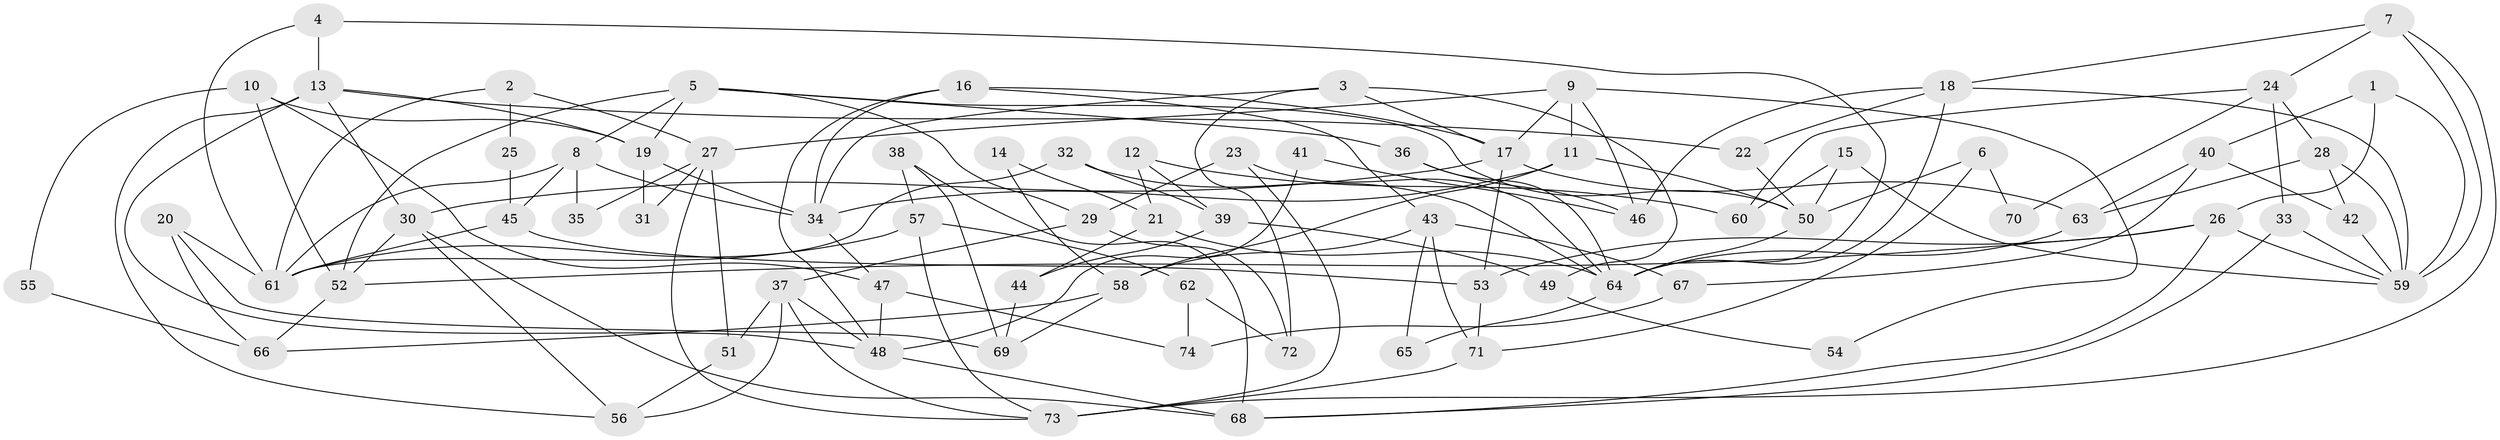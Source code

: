 // coarse degree distribution, {6: 0.13636363636363635, 7: 0.09090909090909091, 14: 0.022727272727272728, 3: 0.25, 5: 0.13636363636363635, 4: 0.18181818181818182, 2: 0.09090909090909091, 12: 0.022727272727272728, 8: 0.022727272727272728, 10: 0.022727272727272728, 9: 0.022727272727272728}
// Generated by graph-tools (version 1.1) at 2025/18/03/04/25 18:18:33]
// undirected, 74 vertices, 148 edges
graph export_dot {
graph [start="1"]
  node [color=gray90,style=filled];
  1;
  2;
  3;
  4;
  5;
  6;
  7;
  8;
  9;
  10;
  11;
  12;
  13;
  14;
  15;
  16;
  17;
  18;
  19;
  20;
  21;
  22;
  23;
  24;
  25;
  26;
  27;
  28;
  29;
  30;
  31;
  32;
  33;
  34;
  35;
  36;
  37;
  38;
  39;
  40;
  41;
  42;
  43;
  44;
  45;
  46;
  47;
  48;
  49;
  50;
  51;
  52;
  53;
  54;
  55;
  56;
  57;
  58;
  59;
  60;
  61;
  62;
  63;
  64;
  65;
  66;
  67;
  68;
  69;
  70;
  71;
  72;
  73;
  74;
  1 -- 26;
  1 -- 59;
  1 -- 40;
  2 -- 61;
  2 -- 27;
  2 -- 25;
  3 -- 17;
  3 -- 34;
  3 -- 49;
  3 -- 72;
  4 -- 13;
  4 -- 64;
  4 -- 61;
  5 -- 8;
  5 -- 29;
  5 -- 19;
  5 -- 36;
  5 -- 50;
  5 -- 52;
  6 -- 50;
  6 -- 71;
  6 -- 70;
  7 -- 73;
  7 -- 18;
  7 -- 24;
  7 -- 59;
  8 -- 61;
  8 -- 34;
  8 -- 35;
  8 -- 45;
  9 -- 11;
  9 -- 17;
  9 -- 27;
  9 -- 46;
  9 -- 54;
  10 -- 52;
  10 -- 19;
  10 -- 47;
  10 -- 55;
  11 -- 50;
  11 -- 34;
  11 -- 58;
  12 -- 60;
  12 -- 39;
  12 -- 21;
  13 -- 30;
  13 -- 19;
  13 -- 22;
  13 -- 48;
  13 -- 56;
  14 -- 21;
  14 -- 58;
  15 -- 59;
  15 -- 50;
  15 -- 60;
  16 -- 48;
  16 -- 17;
  16 -- 34;
  16 -- 43;
  17 -- 30;
  17 -- 53;
  17 -- 63;
  18 -- 46;
  18 -- 59;
  18 -- 22;
  18 -- 64;
  19 -- 34;
  19 -- 31;
  20 -- 69;
  20 -- 61;
  20 -- 66;
  21 -- 64;
  21 -- 44;
  22 -- 50;
  23 -- 29;
  23 -- 64;
  23 -- 73;
  24 -- 28;
  24 -- 33;
  24 -- 60;
  24 -- 70;
  25 -- 45;
  26 -- 59;
  26 -- 68;
  26 -- 52;
  26 -- 53;
  27 -- 73;
  27 -- 31;
  27 -- 35;
  27 -- 51;
  28 -- 59;
  28 -- 63;
  28 -- 42;
  29 -- 37;
  29 -- 72;
  30 -- 68;
  30 -- 52;
  30 -- 56;
  32 -- 64;
  32 -- 61;
  32 -- 39;
  33 -- 59;
  33 -- 68;
  34 -- 47;
  36 -- 64;
  36 -- 46;
  37 -- 56;
  37 -- 51;
  37 -- 48;
  37 -- 73;
  38 -- 57;
  38 -- 68;
  38 -- 69;
  39 -- 44;
  39 -- 49;
  40 -- 63;
  40 -- 42;
  40 -- 67;
  41 -- 48;
  41 -- 46;
  42 -- 59;
  43 -- 58;
  43 -- 65;
  43 -- 67;
  43 -- 71;
  44 -- 69;
  45 -- 53;
  45 -- 61;
  47 -- 48;
  47 -- 74;
  48 -- 68;
  49 -- 54;
  50 -- 64;
  51 -- 56;
  52 -- 66;
  53 -- 71;
  55 -- 66;
  57 -- 73;
  57 -- 61;
  57 -- 62;
  58 -- 66;
  58 -- 69;
  62 -- 74;
  62 -- 72;
  63 -- 64;
  64 -- 65;
  67 -- 74;
  71 -- 73;
}
